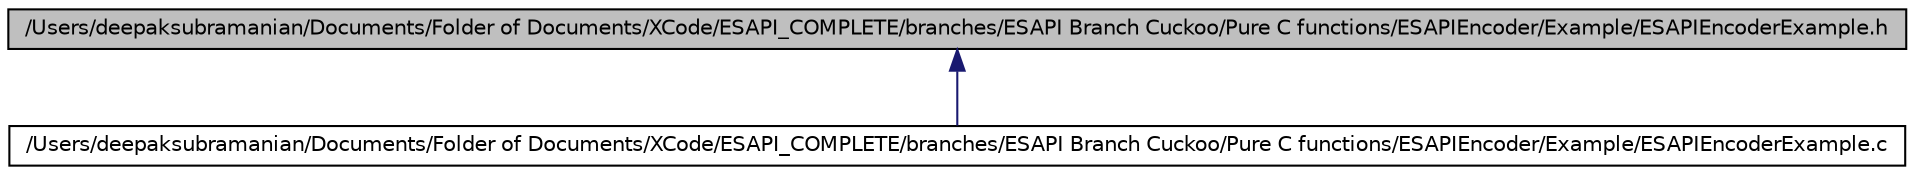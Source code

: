 digraph G
{
  edge [fontname="Helvetica",fontsize="10",labelfontname="Helvetica",labelfontsize="10"];
  node [fontname="Helvetica",fontsize="10",shape=record];
  Node1 [label="/Users/deepaksubramanian/Documents/Folder of Documents/XCode/ESAPI_COMPLETE/branches/ESAPI Branch Cuckoo/Pure C functions/ESAPIEncoder/Example/ESAPIEncoderExample.h",height=0.2,width=0.4,color="black", fillcolor="grey75", style="filled" fontcolor="black"];
  Node1 -> Node2 [dir=back,color="midnightblue",fontsize="10",style="solid",fontname="Helvetica"];
  Node2 [label="/Users/deepaksubramanian/Documents/Folder of Documents/XCode/ESAPI_COMPLETE/branches/ESAPI Branch Cuckoo/Pure C functions/ESAPIEncoder/Example/ESAPIEncoderExample.c",height=0.2,width=0.4,color="black", fillcolor="white", style="filled",URL="$_e_s_a_p_i_encoder_example_8c.html"];
}
